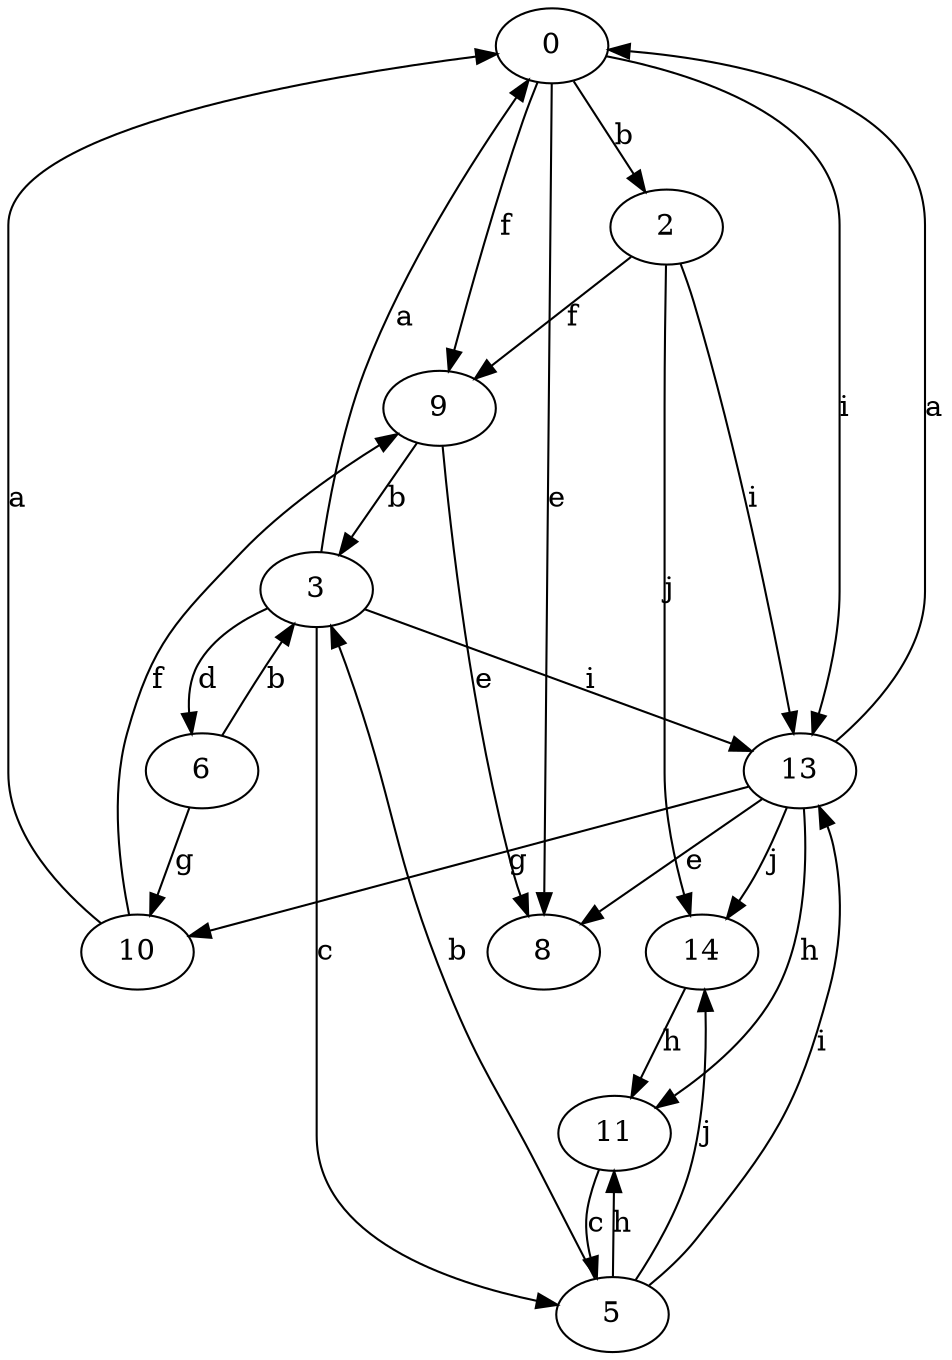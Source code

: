 strict digraph  {
0;
2;
3;
5;
6;
8;
9;
10;
11;
13;
14;
0 -> 2  [label=b];
0 -> 8  [label=e];
0 -> 9  [label=f];
0 -> 13  [label=i];
2 -> 9  [label=f];
2 -> 13  [label=i];
2 -> 14  [label=j];
3 -> 0  [label=a];
3 -> 5  [label=c];
3 -> 6  [label=d];
3 -> 13  [label=i];
5 -> 3  [label=b];
5 -> 11  [label=h];
5 -> 13  [label=i];
5 -> 14  [label=j];
6 -> 3  [label=b];
6 -> 10  [label=g];
9 -> 3  [label=b];
9 -> 8  [label=e];
10 -> 0  [label=a];
10 -> 9  [label=f];
11 -> 5  [label=c];
13 -> 0  [label=a];
13 -> 8  [label=e];
13 -> 10  [label=g];
13 -> 11  [label=h];
13 -> 14  [label=j];
14 -> 11  [label=h];
}
